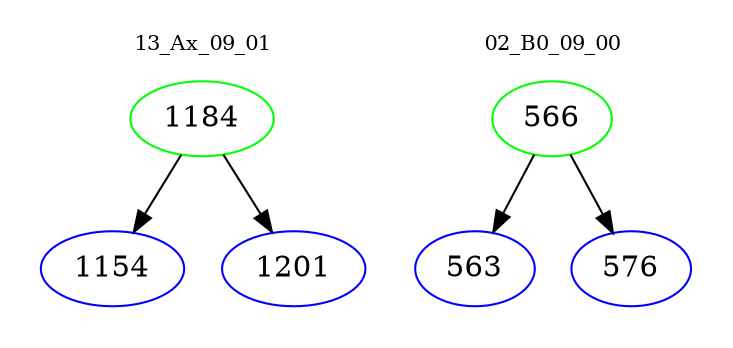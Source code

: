 digraph{
subgraph cluster_0 {
color = white
label = "13_Ax_09_01";
fontsize=10;
T0_1184 [label="1184", color="green"]
T0_1184 -> T0_1154 [color="black"]
T0_1154 [label="1154", color="blue"]
T0_1184 -> T0_1201 [color="black"]
T0_1201 [label="1201", color="blue"]
}
subgraph cluster_1 {
color = white
label = "02_B0_09_00";
fontsize=10;
T1_566 [label="566", color="green"]
T1_566 -> T1_563 [color="black"]
T1_563 [label="563", color="blue"]
T1_566 -> T1_576 [color="black"]
T1_576 [label="576", color="blue"]
}
}
